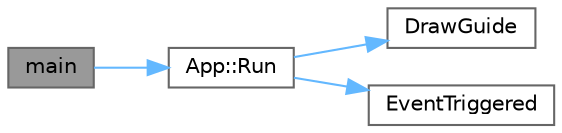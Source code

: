 digraph "main"
{
 // INTERACTIVE_SVG=YES
 // LATEX_PDF_SIZE
  bgcolor="transparent";
  edge [fontname=Helvetica,fontsize=10,labelfontname=Helvetica,labelfontsize=10];
  node [fontname=Helvetica,fontsize=10,shape=box,height=0.2,width=0.4];
  rankdir="LR";
  Node1 [id="Node000001",label="main",height=0.2,width=0.4,color="gray40", fillcolor="grey60", style="filled", fontcolor="black",tooltip=" "];
  Node1 -> Node2 [id="edge1_Node000001_Node000002",color="steelblue1",style="solid",tooltip=" "];
  Node2 [id="Node000002",label="App::Run",height=0.2,width=0.4,color="grey40", fillcolor="white", style="filled",URL="$class_app.html#a78d24016da98422fabb55b10dbfe3d72",tooltip="Chạy ứng dụng chính, khởi động vòng lặp game."];
  Node2 -> Node3 [id="edge2_Node000002_Node000003",color="steelblue1",style="solid",tooltip=" "];
  Node3 [id="Node000003",label="DrawGuide",height=0.2,width=0.4,color="grey40", fillcolor="white", style="filled",URL="$guide_8cpp.html#a1e4aac02a186e7d6d39f0f89f71fc326",tooltip=" "];
  Node2 -> Node4 [id="edge3_Node000002_Node000004",color="steelblue1",style="solid",tooltip=" "];
  Node4 [id="Node000004",label="EventTriggered",height=0.2,width=0.4,color="grey40", fillcolor="white", style="filled",URL="$app_8cpp.html#abf30848723419125d7009e38f1a42686",tooltip="Kiểm tra xem sự kiện có được kích hoạt theo khoảng thời gian hay không."];
}
